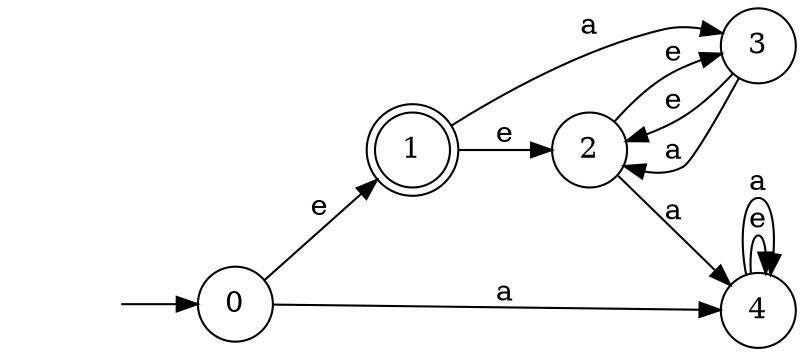 digraph G {
    rankdir=LR;
    node [shape=circle];
    start [shape=none, label=""];
    "1" [shape=doublecircle];
    "1" -> "2" [label="e"];
    "1" -> "3" [label="a"];
    "0" -> "1" [label="e"];
    "0" -> "4" [label="a"];
    "4" -> "4" [label="e"];
    "4" -> "4" [label="a"];
    "2" -> "3" [label="e"];
    "2" -> "4" [label="a"];
    "3" -> "2" [label="e"];
    "3" -> "2" [label="a"];
    start -> "0";
}
